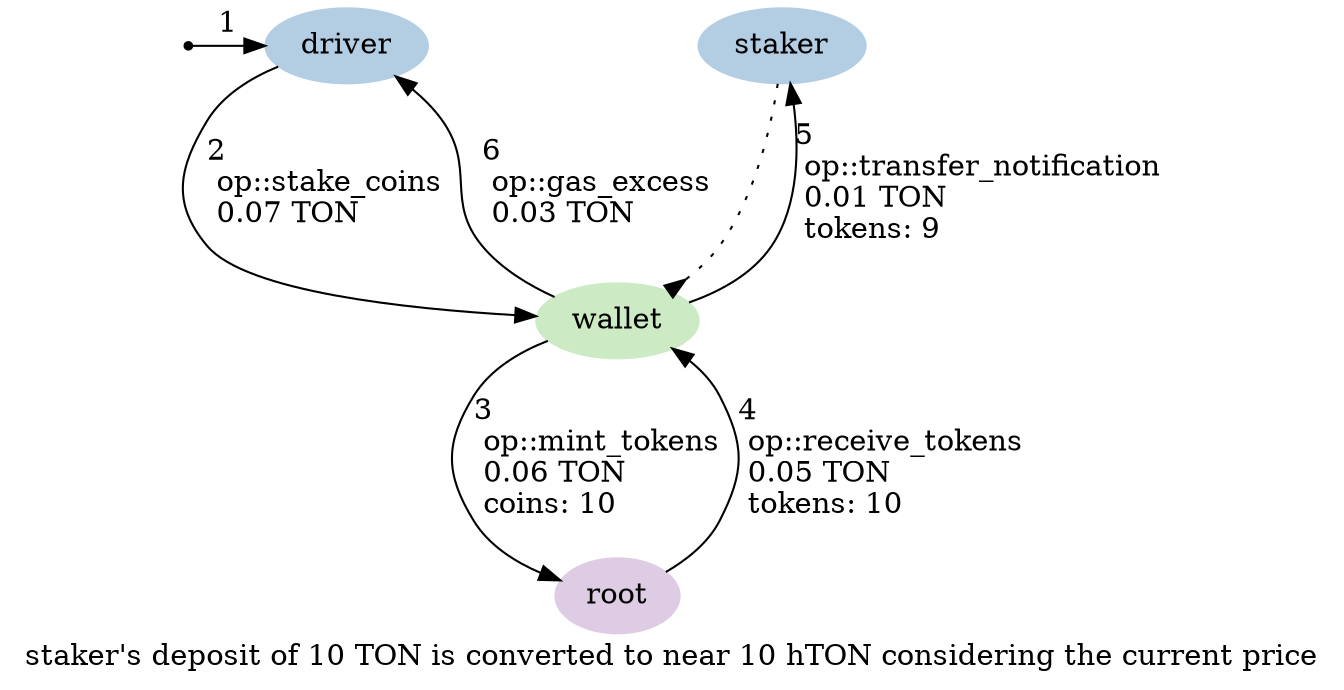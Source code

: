 digraph {
    label="staker's deposit of 10 TON is converted to near 10 hTON considering the current price"
    node [ colorscheme=pastel19 style=filled ]

    /* Entities */
    external [ shape=point ]
    staker, driver [ color=2 ]
    wallet [ color=3 ]
    root [ color=4 ]

    /* Relationships */
    staker -> wallet [ arrowhead=inv style=dotted ]
    external -> driver [ label="1" ]
    driver -> wallet [ label="2\l op::stake_coins\l 0.07 TON\l" ]
    wallet -> root [ label="3\l op::mint_tokens\l 0.06 TON\l coins: 10\l" ]
    root -> wallet [ label="4\l op::receive_tokens\l 0.05 TON\l tokens: 10\l" ]
    wallet -> staker [ label="5\l op::transfer_notification\l 0.01 TON\l tokens: 9\l" ]
    wallet -> driver [ label="6\l op::gas_excess\l 0.03 TON\l" ]

    /* Ranks */
    { rank=min external staker driver }
    { rank=max root }
}
